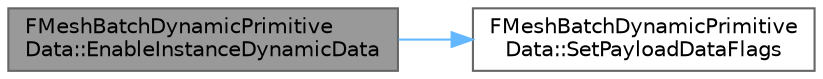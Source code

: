 digraph "FMeshBatchDynamicPrimitiveData::EnableInstanceDynamicData"
{
 // INTERACTIVE_SVG=YES
 // LATEX_PDF_SIZE
  bgcolor="transparent";
  edge [fontname=Helvetica,fontsize=10,labelfontname=Helvetica,labelfontsize=10];
  node [fontname=Helvetica,fontsize=10,shape=box,height=0.2,width=0.4];
  rankdir="LR";
  Node1 [id="Node000001",label="FMeshBatchDynamicPrimitive\lData::EnableInstanceDynamicData",height=0.2,width=0.4,color="gray40", fillcolor="grey60", style="filled", fontcolor="black",tooltip=" "];
  Node1 -> Node2 [id="edge1_Node000001_Node000002",color="steelblue1",style="solid",tooltip=" "];
  Node2 [id="Node000002",label="FMeshBatchDynamicPrimitive\lData::SetPayloadDataFlags",height=0.2,width=0.4,color="grey40", fillcolor="white", style="filled",URL="$d4/d71/structFMeshBatchDynamicPrimitiveData.html#a0b5b78ffd9f47e739f74c9c9f34a8546",tooltip=" "];
}
